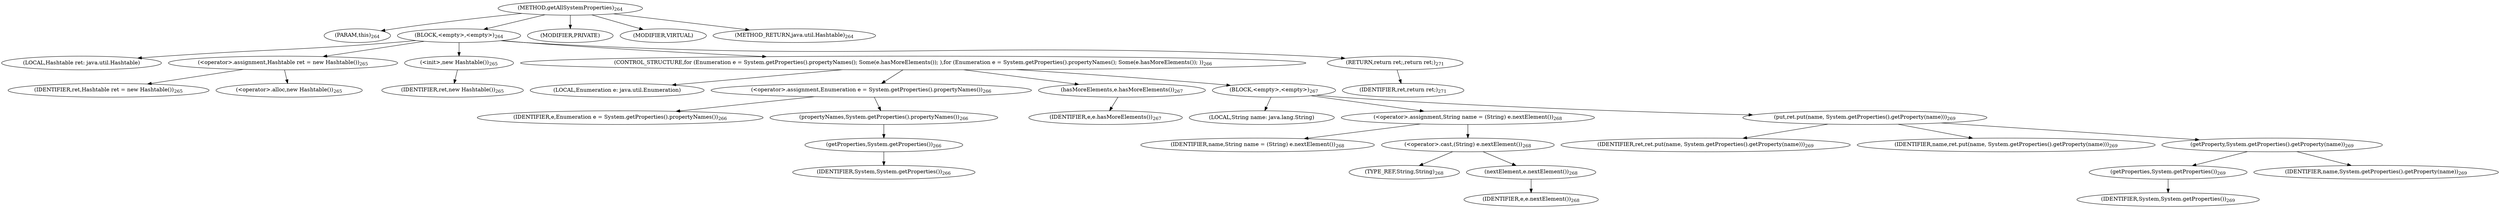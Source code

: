 digraph "getAllSystemProperties" {  
"520" [label = <(METHOD,getAllSystemProperties)<SUB>264</SUB>> ]
"521" [label = <(PARAM,this)<SUB>264</SUB>> ]
"522" [label = <(BLOCK,&lt;empty&gt;,&lt;empty&gt;)<SUB>264</SUB>> ]
"76" [label = <(LOCAL,Hashtable ret: java.util.Hashtable)> ]
"523" [label = <(&lt;operator&gt;.assignment,Hashtable ret = new Hashtable())<SUB>265</SUB>> ]
"524" [label = <(IDENTIFIER,ret,Hashtable ret = new Hashtable())<SUB>265</SUB>> ]
"525" [label = <(&lt;operator&gt;.alloc,new Hashtable())<SUB>265</SUB>> ]
"526" [label = <(&lt;init&gt;,new Hashtable())<SUB>265</SUB>> ]
"75" [label = <(IDENTIFIER,ret,new Hashtable())<SUB>265</SUB>> ]
"527" [label = <(CONTROL_STRUCTURE,for (Enumeration e = System.getProperties().propertyNames(); Some(e.hasMoreElements()); ),for (Enumeration e = System.getProperties().propertyNames(); Some(e.hasMoreElements()); ))<SUB>266</SUB>> ]
"528" [label = <(LOCAL,Enumeration e: java.util.Enumeration)> ]
"529" [label = <(&lt;operator&gt;.assignment,Enumeration e = System.getProperties().propertyNames())<SUB>266</SUB>> ]
"530" [label = <(IDENTIFIER,e,Enumeration e = System.getProperties().propertyNames())<SUB>266</SUB>> ]
"531" [label = <(propertyNames,System.getProperties().propertyNames())<SUB>266</SUB>> ]
"532" [label = <(getProperties,System.getProperties())<SUB>266</SUB>> ]
"533" [label = <(IDENTIFIER,System,System.getProperties())<SUB>266</SUB>> ]
"534" [label = <(hasMoreElements,e.hasMoreElements())<SUB>267</SUB>> ]
"535" [label = <(IDENTIFIER,e,e.hasMoreElements())<SUB>267</SUB>> ]
"536" [label = <(BLOCK,&lt;empty&gt;,&lt;empty&gt;)<SUB>267</SUB>> ]
"537" [label = <(LOCAL,String name: java.lang.String)> ]
"538" [label = <(&lt;operator&gt;.assignment,String name = (String) e.nextElement())<SUB>268</SUB>> ]
"539" [label = <(IDENTIFIER,name,String name = (String) e.nextElement())<SUB>268</SUB>> ]
"540" [label = <(&lt;operator&gt;.cast,(String) e.nextElement())<SUB>268</SUB>> ]
"541" [label = <(TYPE_REF,String,String)<SUB>268</SUB>> ]
"542" [label = <(nextElement,e.nextElement())<SUB>268</SUB>> ]
"543" [label = <(IDENTIFIER,e,e.nextElement())<SUB>268</SUB>> ]
"544" [label = <(put,ret.put(name, System.getProperties().getProperty(name)))<SUB>269</SUB>> ]
"545" [label = <(IDENTIFIER,ret,ret.put(name, System.getProperties().getProperty(name)))<SUB>269</SUB>> ]
"546" [label = <(IDENTIFIER,name,ret.put(name, System.getProperties().getProperty(name)))<SUB>269</SUB>> ]
"547" [label = <(getProperty,System.getProperties().getProperty(name))<SUB>269</SUB>> ]
"548" [label = <(getProperties,System.getProperties())<SUB>269</SUB>> ]
"549" [label = <(IDENTIFIER,System,System.getProperties())<SUB>269</SUB>> ]
"550" [label = <(IDENTIFIER,name,System.getProperties().getProperty(name))<SUB>269</SUB>> ]
"551" [label = <(RETURN,return ret;,return ret;)<SUB>271</SUB>> ]
"552" [label = <(IDENTIFIER,ret,return ret;)<SUB>271</SUB>> ]
"553" [label = <(MODIFIER,PRIVATE)> ]
"554" [label = <(MODIFIER,VIRTUAL)> ]
"555" [label = <(METHOD_RETURN,java.util.Hashtable)<SUB>264</SUB>> ]
  "520" -> "521" 
  "520" -> "522" 
  "520" -> "553" 
  "520" -> "554" 
  "520" -> "555" 
  "522" -> "76" 
  "522" -> "523" 
  "522" -> "526" 
  "522" -> "527" 
  "522" -> "551" 
  "523" -> "524" 
  "523" -> "525" 
  "526" -> "75" 
  "527" -> "528" 
  "527" -> "529" 
  "527" -> "534" 
  "527" -> "536" 
  "529" -> "530" 
  "529" -> "531" 
  "531" -> "532" 
  "532" -> "533" 
  "534" -> "535" 
  "536" -> "537" 
  "536" -> "538" 
  "536" -> "544" 
  "538" -> "539" 
  "538" -> "540" 
  "540" -> "541" 
  "540" -> "542" 
  "542" -> "543" 
  "544" -> "545" 
  "544" -> "546" 
  "544" -> "547" 
  "547" -> "548" 
  "547" -> "550" 
  "548" -> "549" 
  "551" -> "552" 
}
